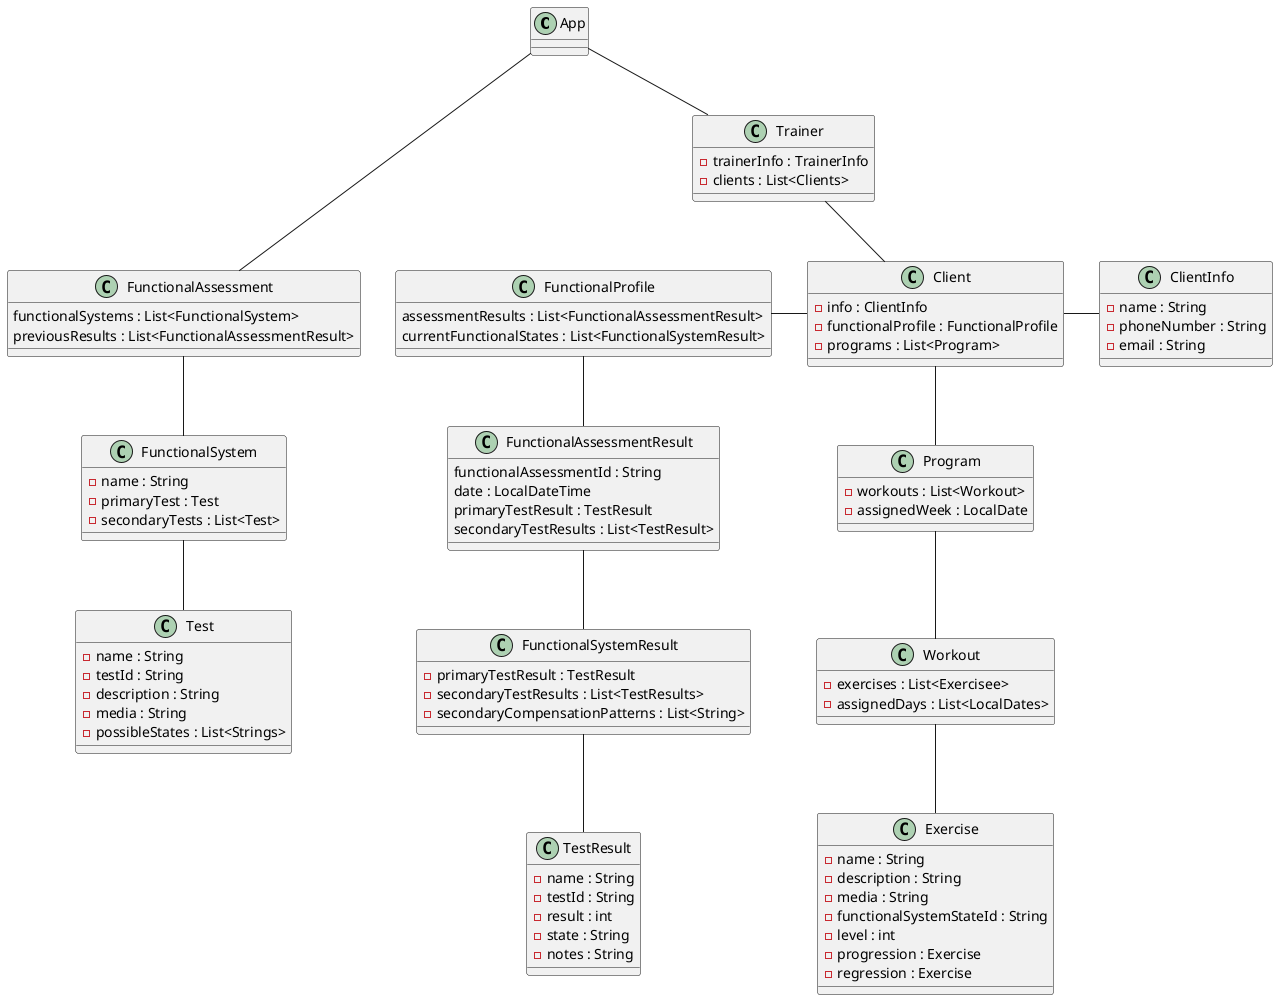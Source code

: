@startuml
class App {
}
App --- FunctionalAssessment
App -- Trainer

class FunctionalAssessment {
    functionalSystems : List<FunctionalSystem>
    previousResults : List<FunctionalAssessmentResult>
}
class FunctionalSystem {
    - name : String
    - primaryTest : Test
    - secondaryTests : List<Test>
}

class Test {
    - name : String
    - testId : String
    - description : String
    - media : String
    - possibleStates : List<Strings>
}
class FunctionalProfile {
    assessmentResults : List<FunctionalAssessmentResult>
    currentFunctionalStates : List<FunctionalSystemResult>

}

class FunctionalAssessmentResult {
    functionalAssessmentId : String
    date : LocalDateTime
    primaryTestResult : TestResult
    secondaryTestResults : List<TestResult>
}
class FunctionalSystemResult {
   - primaryTestResult : TestResult
   - secondaryTestResults : List<TestResults>
   - secondaryCompensationPatterns : List<String>
}
class TestResult {
    - name : String
    - testId : String
    - result : int
    - state : String
    - notes : String
}
FunctionalProfile -- FunctionalAssessmentResult
FunctionalAssessmentResult -- FunctionalSystemResult
FunctionalSystemResult --TestResult


class Trainer {
    - trainerInfo : TrainerInfo
    - clients : List<Clients>
}

class Client {
    - info : ClientInfo
    - functionalProfile : FunctionalProfile
    - programs : List<Program>
}

class ClientInfo {
    - name : String
    - phoneNumber : String
    - email : String
}

Trainer -- Client
Client - ClientInfo
FunctionalProfile - Client
Client -- Program
FunctionalAssessment -- FunctionalSystem
FunctionalSystem -- Test

' ----------------------------------- `

class Program {
    - workouts : List<Workout>
    - assignedWeek : LocalDate
}

class Workout {
    - exercises : List<Exercisee>
    - assignedDays : List<LocalDates>
}
class Exercise {
    - name : String
    - description : String
    - media : String
    - functionalSystemStateId : String
    - level : int
    - progression : Exercise
    - regression : Exercise
}
Program -- Workout
Workout -- Exercise

@enduml
